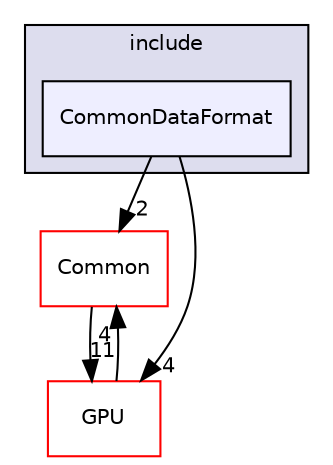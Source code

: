 digraph "/home/travis/build/AliceO2Group/AliceO2/DataFormats/common/include/CommonDataFormat" {
  bgcolor=transparent;
  compound=true
  node [ fontsize="10", fontname="Helvetica"];
  edge [ labelfontsize="10", labelfontname="Helvetica"];
  subgraph clusterdir_b3cbaeac21b2dd46525d7d1aff7e496f {
    graph [ bgcolor="#ddddee", pencolor="black", label="include" fontname="Helvetica", fontsize="10", URL="dir_b3cbaeac21b2dd46525d7d1aff7e496f.html"]
  dir_553408518cf33329044527e17a139785 [shape=box, label="CommonDataFormat", style="filled", fillcolor="#eeeeff", pencolor="black", URL="dir_553408518cf33329044527e17a139785.html"];
  }
  dir_4ab6b4cc6a7edbff49100e9123df213f [shape=box label="Common" color="red" URL="dir_4ab6b4cc6a7edbff49100e9123df213f.html"];
  dir_f511f1e9c03c071966ae594f00bbc5e0 [shape=box label="GPU" color="red" URL="dir_f511f1e9c03c071966ae594f00bbc5e0.html"];
  dir_4ab6b4cc6a7edbff49100e9123df213f->dir_f511f1e9c03c071966ae594f00bbc5e0 [headlabel="11", labeldistance=1.5 headhref="dir_000036_000758.html"];
  dir_553408518cf33329044527e17a139785->dir_4ab6b4cc6a7edbff49100e9123df213f [headlabel="2", labeldistance=1.5 headhref="dir_000097_000036.html"];
  dir_553408518cf33329044527e17a139785->dir_f511f1e9c03c071966ae594f00bbc5e0 [headlabel="4", labeldistance=1.5 headhref="dir_000097_000758.html"];
  dir_f511f1e9c03c071966ae594f00bbc5e0->dir_4ab6b4cc6a7edbff49100e9123df213f [headlabel="4", labeldistance=1.5 headhref="dir_000758_000036.html"];
}
